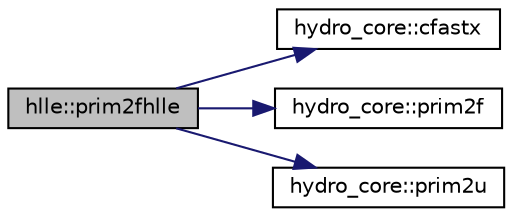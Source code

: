 digraph "hlle::prim2fhlle"
{
  edge [fontname="Helvetica",fontsize="10",labelfontname="Helvetica",labelfontsize="10"];
  node [fontname="Helvetica",fontsize="10",shape=record];
  rankdir="LR";
  Node1 [label="hlle::prim2fhlle",height=0.2,width=0.4,color="black", fillcolor="grey75", style="filled", fontcolor="black"];
  Node1 -> Node2 [color="midnightblue",fontsize="10",style="solid",fontname="Helvetica"];
  Node2 [label="hydro_core::cfastx",height=0.2,width=0.4,color="black", fillcolor="white", style="filled",URL="$namespacehydro__core.html#abd089f71325e32997703c1420db62aa8",tooltip="Computes the fast magnetosonic speed in the x direction. "];
  Node1 -> Node3 [color="midnightblue",fontsize="10",style="solid",fontname="Helvetica"];
  Node3 [label="hydro_core::prim2f",height=0.2,width=0.4,color="black", fillcolor="white", style="filled",URL="$namespacehydro__core.html#a725c2c598f080ea420f4043dbda3f996",tooltip="Computes the Euler Fluxes in one cell. "];
  Node1 -> Node4 [color="midnightblue",fontsize="10",style="solid",fontname="Helvetica"];
  Node4 [label="hydro_core::prim2u",height=0.2,width=0.4,color="black", fillcolor="white", style="filled",URL="$namespacehydro__core.html#a98cafc8f97d7a1b3f8050b8e442194c3",tooltip="Computes the conserved conserved variables from the primitives in a single cell. "];
}
